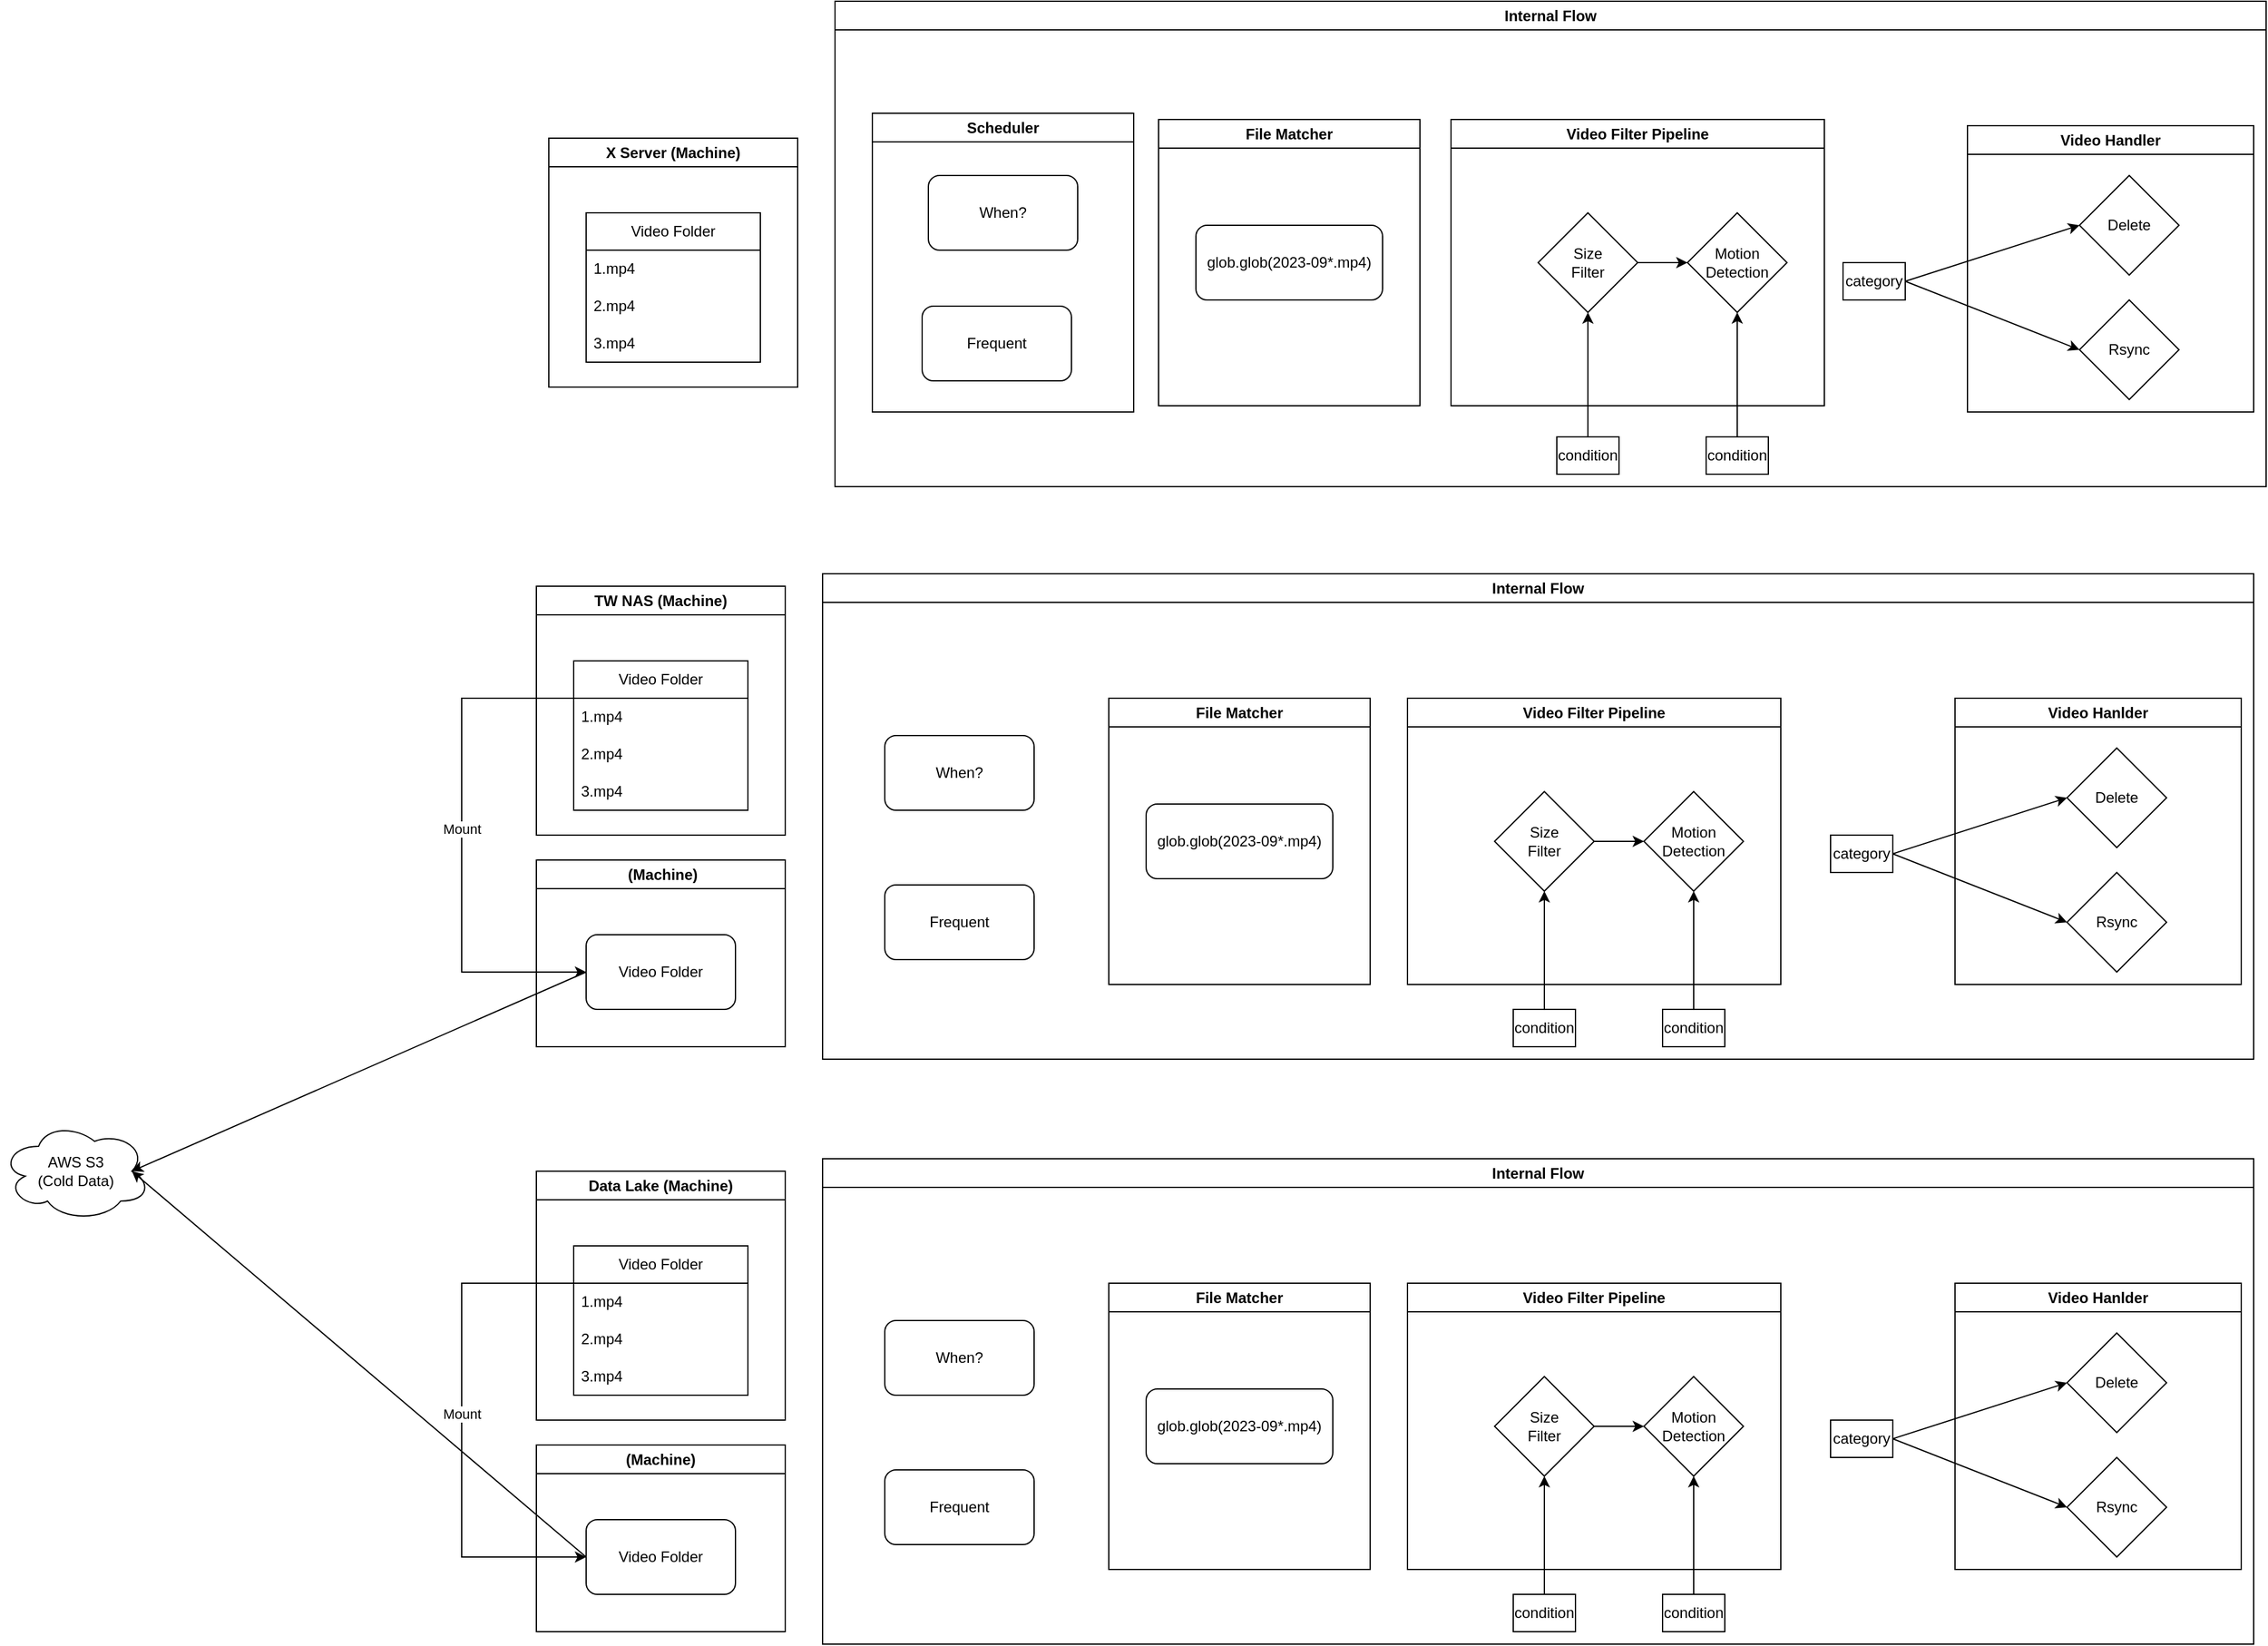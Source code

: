 <mxfile version="21.6.8" type="github">
  <diagram name="Page-1" id="Lj5eDobAINOCekzyXfLq">
    <mxGraphModel dx="2594" dy="957" grid="1" gridSize="10" guides="1" tooltips="1" connect="1" arrows="1" fold="1" page="1" pageScale="1" pageWidth="850" pageHeight="1100" math="0" shadow="0">
      <root>
        <mxCell id="0" />
        <mxCell id="1" parent="0" />
        <mxCell id="y1gU6epdjxo3scdV93dv-2" value="X Server (Machine)" style="swimlane;whiteSpace=wrap;html=1;" vertex="1" parent="1">
          <mxGeometry x="-300" y="660" width="200" height="200" as="geometry" />
        </mxCell>
        <mxCell id="y1gU6epdjxo3scdV93dv-4" value="Video Folder" style="swimlane;fontStyle=0;childLayout=stackLayout;horizontal=1;startSize=30;horizontalStack=0;resizeParent=1;resizeParentMax=0;resizeLast=0;collapsible=1;marginBottom=0;whiteSpace=wrap;html=1;" vertex="1" parent="y1gU6epdjxo3scdV93dv-2">
          <mxGeometry x="30" y="60" width="140" height="120" as="geometry" />
        </mxCell>
        <mxCell id="y1gU6epdjxo3scdV93dv-5" value="1.mp4" style="text;strokeColor=none;fillColor=none;align=left;verticalAlign=middle;spacingLeft=4;spacingRight=4;overflow=hidden;points=[[0,0.5],[1,0.5]];portConstraint=eastwest;rotatable=0;whiteSpace=wrap;html=1;" vertex="1" parent="y1gU6epdjxo3scdV93dv-4">
          <mxGeometry y="30" width="140" height="30" as="geometry" />
        </mxCell>
        <mxCell id="y1gU6epdjxo3scdV93dv-6" value="2.mp4" style="text;strokeColor=none;fillColor=none;align=left;verticalAlign=middle;spacingLeft=4;spacingRight=4;overflow=hidden;points=[[0,0.5],[1,0.5]];portConstraint=eastwest;rotatable=0;whiteSpace=wrap;html=1;" vertex="1" parent="y1gU6epdjxo3scdV93dv-4">
          <mxGeometry y="60" width="140" height="30" as="geometry" />
        </mxCell>
        <mxCell id="y1gU6epdjxo3scdV93dv-7" value="3.mp4" style="text;strokeColor=none;fillColor=none;align=left;verticalAlign=middle;spacingLeft=4;spacingRight=4;overflow=hidden;points=[[0,0.5],[1,0.5]];portConstraint=eastwest;rotatable=0;whiteSpace=wrap;html=1;" vertex="1" parent="y1gU6epdjxo3scdV93dv-4">
          <mxGeometry y="90" width="140" height="30" as="geometry" />
        </mxCell>
        <mxCell id="y1gU6epdjxo3scdV93dv-22" value="TW NAS (Machine)" style="swimlane;whiteSpace=wrap;html=1;startSize=23;" vertex="1" parent="1">
          <mxGeometry x="-310" y="1020" width="200" height="200" as="geometry" />
        </mxCell>
        <mxCell id="y1gU6epdjxo3scdV93dv-23" value="Video Folder" style="swimlane;fontStyle=0;childLayout=stackLayout;horizontal=1;startSize=30;horizontalStack=0;resizeParent=1;resizeParentMax=0;resizeLast=0;collapsible=1;marginBottom=0;whiteSpace=wrap;html=1;" vertex="1" parent="y1gU6epdjxo3scdV93dv-22">
          <mxGeometry x="30" y="60" width="140" height="120" as="geometry" />
        </mxCell>
        <mxCell id="y1gU6epdjxo3scdV93dv-24" value="1.mp4" style="text;strokeColor=none;fillColor=none;align=left;verticalAlign=middle;spacingLeft=4;spacingRight=4;overflow=hidden;points=[[0,0.5],[1,0.5]];portConstraint=eastwest;rotatable=0;whiteSpace=wrap;html=1;" vertex="1" parent="y1gU6epdjxo3scdV93dv-23">
          <mxGeometry y="30" width="140" height="30" as="geometry" />
        </mxCell>
        <mxCell id="y1gU6epdjxo3scdV93dv-25" value="2.mp4" style="text;strokeColor=none;fillColor=none;align=left;verticalAlign=middle;spacingLeft=4;spacingRight=4;overflow=hidden;points=[[0,0.5],[1,0.5]];portConstraint=eastwest;rotatable=0;whiteSpace=wrap;html=1;" vertex="1" parent="y1gU6epdjxo3scdV93dv-23">
          <mxGeometry y="60" width="140" height="30" as="geometry" />
        </mxCell>
        <mxCell id="y1gU6epdjxo3scdV93dv-26" value="3.mp4" style="text;strokeColor=none;fillColor=none;align=left;verticalAlign=middle;spacingLeft=4;spacingRight=4;overflow=hidden;points=[[0,0.5],[1,0.5]];portConstraint=eastwest;rotatable=0;whiteSpace=wrap;html=1;" vertex="1" parent="y1gU6epdjxo3scdV93dv-23">
          <mxGeometry y="90" width="140" height="30" as="geometry" />
        </mxCell>
        <mxCell id="y1gU6epdjxo3scdV93dv-71" value="Internal Flow" style="swimlane;whiteSpace=wrap;html=1;" vertex="1" parent="1">
          <mxGeometry x="-70" y="550" width="1150" height="390" as="geometry" />
        </mxCell>
        <mxCell id="y1gU6epdjxo3scdV93dv-59" value="Video Handler" style="swimlane;whiteSpace=wrap;html=1;" vertex="1" parent="y1gU6epdjxo3scdV93dv-71">
          <mxGeometry x="910" y="100" width="230" height="230" as="geometry" />
        </mxCell>
        <mxCell id="y1gU6epdjxo3scdV93dv-60" value="Delete" style="rhombus;whiteSpace=wrap;html=1;" vertex="1" parent="y1gU6epdjxo3scdV93dv-59">
          <mxGeometry x="90" y="40" width="80" height="80" as="geometry" />
        </mxCell>
        <mxCell id="y1gU6epdjxo3scdV93dv-63" value="Rsync" style="rhombus;whiteSpace=wrap;html=1;" vertex="1" parent="y1gU6epdjxo3scdV93dv-59">
          <mxGeometry x="90" y="140" width="80" height="80" as="geometry" />
        </mxCell>
        <mxCell id="y1gU6epdjxo3scdV93dv-67" value="category" style="rounded=0;whiteSpace=wrap;html=1;" vertex="1" parent="y1gU6epdjxo3scdV93dv-71">
          <mxGeometry x="810" y="210" width="50" height="30" as="geometry" />
        </mxCell>
        <mxCell id="y1gU6epdjxo3scdV93dv-68" value="" style="endArrow=classic;html=1;rounded=0;exitX=1;exitY=0.5;exitDx=0;exitDy=0;entryX=0;entryY=0.5;entryDx=0;entryDy=0;" edge="1" parent="y1gU6epdjxo3scdV93dv-71" source="y1gU6epdjxo3scdV93dv-67" target="y1gU6epdjxo3scdV93dv-60">
          <mxGeometry width="50" height="50" relative="1" as="geometry">
            <mxPoint x="530" y="300" as="sourcePoint" />
            <mxPoint x="580" y="250" as="targetPoint" />
          </mxGeometry>
        </mxCell>
        <mxCell id="y1gU6epdjxo3scdV93dv-69" value="" style="endArrow=classic;html=1;rounded=0;exitX=1;exitY=0.5;exitDx=0;exitDy=0;entryX=0;entryY=0.5;entryDx=0;entryDy=0;" edge="1" parent="y1gU6epdjxo3scdV93dv-71" source="y1gU6epdjxo3scdV93dv-67" target="y1gU6epdjxo3scdV93dv-63">
          <mxGeometry width="50" height="50" relative="1" as="geometry">
            <mxPoint x="530" y="300" as="sourcePoint" />
            <mxPoint x="580" y="250" as="targetPoint" />
          </mxGeometry>
        </mxCell>
        <mxCell id="y1gU6epdjxo3scdV93dv-49" value="Video Filter Pipeline" style="swimlane;whiteSpace=wrap;html=1;" vertex="1" parent="y1gU6epdjxo3scdV93dv-71">
          <mxGeometry x="495" y="95" width="300" height="230" as="geometry" />
        </mxCell>
        <mxCell id="y1gU6epdjxo3scdV93dv-51" value="Size&lt;br&gt;Filter" style="rhombus;whiteSpace=wrap;html=1;" vertex="1" parent="y1gU6epdjxo3scdV93dv-49">
          <mxGeometry x="70" y="75" width="80" height="80" as="geometry" />
        </mxCell>
        <mxCell id="y1gU6epdjxo3scdV93dv-54" value="Motion Detection" style="rhombus;whiteSpace=wrap;html=1;" vertex="1" parent="y1gU6epdjxo3scdV93dv-49">
          <mxGeometry x="190" y="75" width="80" height="80" as="geometry" />
        </mxCell>
        <mxCell id="y1gU6epdjxo3scdV93dv-55" value="" style="endArrow=classic;html=1;rounded=0;exitX=1;exitY=0.5;exitDx=0;exitDy=0;entryX=0;entryY=0.5;entryDx=0;entryDy=0;" edge="1" parent="y1gU6epdjxo3scdV93dv-49" source="y1gU6epdjxo3scdV93dv-51" target="y1gU6epdjxo3scdV93dv-54">
          <mxGeometry width="50" height="50" relative="1" as="geometry">
            <mxPoint x="110" y="240" as="sourcePoint" />
            <mxPoint x="160" y="190" as="targetPoint" />
          </mxGeometry>
        </mxCell>
        <mxCell id="y1gU6epdjxo3scdV93dv-56" value="condition" style="rounded=0;whiteSpace=wrap;html=1;" vertex="1" parent="y1gU6epdjxo3scdV93dv-71">
          <mxGeometry x="700" y="350" width="50" height="30" as="geometry" />
        </mxCell>
        <mxCell id="y1gU6epdjxo3scdV93dv-57" value="" style="endArrow=classic;html=1;rounded=0;exitX=0.5;exitY=0;exitDx=0;exitDy=0;entryX=0.5;entryY=1;entryDx=0;entryDy=0;" edge="1" parent="y1gU6epdjxo3scdV93dv-71" source="y1gU6epdjxo3scdV93dv-56" target="y1gU6epdjxo3scdV93dv-54">
          <mxGeometry width="50" height="50" relative="1" as="geometry">
            <mxPoint x="480" y="340" as="sourcePoint" />
            <mxPoint x="530" y="290" as="targetPoint" />
          </mxGeometry>
        </mxCell>
        <mxCell id="y1gU6epdjxo3scdV93dv-52" value="condition" style="rounded=0;whiteSpace=wrap;html=1;" vertex="1" parent="y1gU6epdjxo3scdV93dv-71">
          <mxGeometry x="580" y="350" width="50" height="30" as="geometry" />
        </mxCell>
        <mxCell id="y1gU6epdjxo3scdV93dv-53" value="" style="endArrow=classic;html=1;rounded=0;exitX=0.5;exitY=0;exitDx=0;exitDy=0;entryX=0.5;entryY=1;entryDx=0;entryDy=0;" edge="1" parent="y1gU6epdjxo3scdV93dv-71" source="y1gU6epdjxo3scdV93dv-52" target="y1gU6epdjxo3scdV93dv-51">
          <mxGeometry width="50" height="50" relative="1" as="geometry">
            <mxPoint x="480" y="340" as="sourcePoint" />
            <mxPoint x="530" y="290" as="targetPoint" />
          </mxGeometry>
        </mxCell>
        <mxCell id="y1gU6epdjxo3scdV93dv-18" value="File Matcher" style="swimlane;whiteSpace=wrap;html=1;" vertex="1" parent="y1gU6epdjxo3scdV93dv-71">
          <mxGeometry x="260" y="95" width="210" height="230" as="geometry" />
        </mxCell>
        <mxCell id="y1gU6epdjxo3scdV93dv-58" value="glob.glob(2023-09*.mp4)" style="rounded=1;whiteSpace=wrap;html=1;" vertex="1" parent="y1gU6epdjxo3scdV93dv-18">
          <mxGeometry x="30" y="85" width="150" height="60" as="geometry" />
        </mxCell>
        <mxCell id="y1gU6epdjxo3scdV93dv-151" value="Scheduler" style="swimlane;whiteSpace=wrap;html=1;" vertex="1" parent="y1gU6epdjxo3scdV93dv-71">
          <mxGeometry x="30" y="90" width="210" height="240" as="geometry" />
        </mxCell>
        <mxCell id="y1gU6epdjxo3scdV93dv-19" value="When?" style="rounded=1;whiteSpace=wrap;html=1;" vertex="1" parent="y1gU6epdjxo3scdV93dv-151">
          <mxGeometry x="45" y="50" width="120" height="60" as="geometry" />
        </mxCell>
        <mxCell id="y1gU6epdjxo3scdV93dv-21" value="Frequent" style="rounded=1;whiteSpace=wrap;html=1;" vertex="1" parent="y1gU6epdjxo3scdV93dv-151">
          <mxGeometry x="40" y="155" width="120" height="60" as="geometry" />
        </mxCell>
        <mxCell id="y1gU6epdjxo3scdV93dv-73" value="Internal Flow" style="swimlane;whiteSpace=wrap;html=1;" vertex="1" parent="1">
          <mxGeometry x="-80" y="1010" width="1150" height="390" as="geometry" />
        </mxCell>
        <mxCell id="y1gU6epdjxo3scdV93dv-74" value="Video Hanlder" style="swimlane;whiteSpace=wrap;html=1;" vertex="1" parent="y1gU6epdjxo3scdV93dv-73">
          <mxGeometry x="910" y="100" width="230" height="230" as="geometry" />
        </mxCell>
        <mxCell id="y1gU6epdjxo3scdV93dv-75" value="Delete" style="rhombus;whiteSpace=wrap;html=1;" vertex="1" parent="y1gU6epdjxo3scdV93dv-74">
          <mxGeometry x="90" y="40" width="80" height="80" as="geometry" />
        </mxCell>
        <mxCell id="y1gU6epdjxo3scdV93dv-76" value="Rsync" style="rhombus;whiteSpace=wrap;html=1;" vertex="1" parent="y1gU6epdjxo3scdV93dv-74">
          <mxGeometry x="90" y="140" width="80" height="80" as="geometry" />
        </mxCell>
        <mxCell id="y1gU6epdjxo3scdV93dv-77" value="category" style="rounded=0;whiteSpace=wrap;html=1;" vertex="1" parent="y1gU6epdjxo3scdV93dv-73">
          <mxGeometry x="810" y="210" width="50" height="30" as="geometry" />
        </mxCell>
        <mxCell id="y1gU6epdjxo3scdV93dv-78" value="" style="endArrow=classic;html=1;rounded=0;exitX=1;exitY=0.5;exitDx=0;exitDy=0;entryX=0;entryY=0.5;entryDx=0;entryDy=0;" edge="1" parent="y1gU6epdjxo3scdV93dv-73" source="y1gU6epdjxo3scdV93dv-77" target="y1gU6epdjxo3scdV93dv-75">
          <mxGeometry width="50" height="50" relative="1" as="geometry">
            <mxPoint x="530" y="300" as="sourcePoint" />
            <mxPoint x="580" y="250" as="targetPoint" />
          </mxGeometry>
        </mxCell>
        <mxCell id="y1gU6epdjxo3scdV93dv-79" value="" style="endArrow=classic;html=1;rounded=0;exitX=1;exitY=0.5;exitDx=0;exitDy=0;entryX=0;entryY=0.5;entryDx=0;entryDy=0;" edge="1" parent="y1gU6epdjxo3scdV93dv-73" source="y1gU6epdjxo3scdV93dv-77" target="y1gU6epdjxo3scdV93dv-76">
          <mxGeometry width="50" height="50" relative="1" as="geometry">
            <mxPoint x="530" y="300" as="sourcePoint" />
            <mxPoint x="580" y="250" as="targetPoint" />
          </mxGeometry>
        </mxCell>
        <mxCell id="y1gU6epdjxo3scdV93dv-80" value="Video Filter Pipeline" style="swimlane;whiteSpace=wrap;html=1;" vertex="1" parent="y1gU6epdjxo3scdV93dv-73">
          <mxGeometry x="470" y="100" width="300" height="230" as="geometry" />
        </mxCell>
        <mxCell id="y1gU6epdjxo3scdV93dv-81" value="Size&lt;br&gt;Filter" style="rhombus;whiteSpace=wrap;html=1;" vertex="1" parent="y1gU6epdjxo3scdV93dv-80">
          <mxGeometry x="70" y="75" width="80" height="80" as="geometry" />
        </mxCell>
        <mxCell id="y1gU6epdjxo3scdV93dv-82" value="Motion Detection" style="rhombus;whiteSpace=wrap;html=1;" vertex="1" parent="y1gU6epdjxo3scdV93dv-80">
          <mxGeometry x="190" y="75" width="80" height="80" as="geometry" />
        </mxCell>
        <mxCell id="y1gU6epdjxo3scdV93dv-83" value="" style="endArrow=classic;html=1;rounded=0;exitX=1;exitY=0.5;exitDx=0;exitDy=0;entryX=0;entryY=0.5;entryDx=0;entryDy=0;" edge="1" parent="y1gU6epdjxo3scdV93dv-80" source="y1gU6epdjxo3scdV93dv-81" target="y1gU6epdjxo3scdV93dv-82">
          <mxGeometry width="50" height="50" relative="1" as="geometry">
            <mxPoint x="110" y="240" as="sourcePoint" />
            <mxPoint x="160" y="190" as="targetPoint" />
          </mxGeometry>
        </mxCell>
        <mxCell id="y1gU6epdjxo3scdV93dv-84" value="condition" style="rounded=0;whiteSpace=wrap;html=1;" vertex="1" parent="y1gU6epdjxo3scdV93dv-73">
          <mxGeometry x="675" y="350" width="50" height="30" as="geometry" />
        </mxCell>
        <mxCell id="y1gU6epdjxo3scdV93dv-85" value="" style="endArrow=classic;html=1;rounded=0;exitX=0.5;exitY=0;exitDx=0;exitDy=0;entryX=0.5;entryY=1;entryDx=0;entryDy=0;" edge="1" parent="y1gU6epdjxo3scdV93dv-73" source="y1gU6epdjxo3scdV93dv-84" target="y1gU6epdjxo3scdV93dv-82">
          <mxGeometry width="50" height="50" relative="1" as="geometry">
            <mxPoint x="480" y="340" as="sourcePoint" />
            <mxPoint x="530" y="290" as="targetPoint" />
          </mxGeometry>
        </mxCell>
        <mxCell id="y1gU6epdjxo3scdV93dv-86" value="condition" style="rounded=0;whiteSpace=wrap;html=1;" vertex="1" parent="y1gU6epdjxo3scdV93dv-73">
          <mxGeometry x="555" y="350" width="50" height="30" as="geometry" />
        </mxCell>
        <mxCell id="y1gU6epdjxo3scdV93dv-87" value="" style="endArrow=classic;html=1;rounded=0;exitX=0.5;exitY=0;exitDx=0;exitDy=0;entryX=0.5;entryY=1;entryDx=0;entryDy=0;" edge="1" parent="y1gU6epdjxo3scdV93dv-73" source="y1gU6epdjxo3scdV93dv-86" target="y1gU6epdjxo3scdV93dv-81">
          <mxGeometry width="50" height="50" relative="1" as="geometry">
            <mxPoint x="480" y="340" as="sourcePoint" />
            <mxPoint x="530" y="290" as="targetPoint" />
          </mxGeometry>
        </mxCell>
        <mxCell id="y1gU6epdjxo3scdV93dv-88" value="File Matcher" style="swimlane;whiteSpace=wrap;html=1;" vertex="1" parent="y1gU6epdjxo3scdV93dv-73">
          <mxGeometry x="230" y="100" width="210" height="230" as="geometry" />
        </mxCell>
        <mxCell id="y1gU6epdjxo3scdV93dv-89" value="glob.glob(2023-09*.mp4)" style="rounded=1;whiteSpace=wrap;html=1;" vertex="1" parent="y1gU6epdjxo3scdV93dv-88">
          <mxGeometry x="30" y="85" width="150" height="60" as="geometry" />
        </mxCell>
        <mxCell id="y1gU6epdjxo3scdV93dv-90" value="Frequent" style="rounded=1;whiteSpace=wrap;html=1;" vertex="1" parent="y1gU6epdjxo3scdV93dv-73">
          <mxGeometry x="50" y="250" width="120" height="60" as="geometry" />
        </mxCell>
        <mxCell id="y1gU6epdjxo3scdV93dv-91" value="When?" style="rounded=1;whiteSpace=wrap;html=1;" vertex="1" parent="y1gU6epdjxo3scdV93dv-73">
          <mxGeometry x="50" y="130" width="120" height="60" as="geometry" />
        </mxCell>
        <mxCell id="y1gU6epdjxo3scdV93dv-92" value="&amp;nbsp;(Machine)" style="swimlane;whiteSpace=wrap;html=1;startSize=23;" vertex="1" parent="1">
          <mxGeometry x="-310" y="1240" width="200" height="150" as="geometry" />
        </mxCell>
        <mxCell id="y1gU6epdjxo3scdV93dv-97" value="Video Folder" style="rounded=1;whiteSpace=wrap;html=1;" vertex="1" parent="y1gU6epdjxo3scdV93dv-92">
          <mxGeometry x="40" y="60" width="120" height="60" as="geometry" />
        </mxCell>
        <mxCell id="y1gU6epdjxo3scdV93dv-98" value="" style="endArrow=classic;html=1;rounded=0;exitX=0;exitY=0.25;exitDx=0;exitDy=0;entryX=0;entryY=0.5;entryDx=0;entryDy=0;" edge="1" parent="1" source="y1gU6epdjxo3scdV93dv-23" target="y1gU6epdjxo3scdV93dv-97">
          <mxGeometry width="50" height="50" relative="1" as="geometry">
            <mxPoint x="-30" y="1170" as="sourcePoint" />
            <mxPoint x="-642.667" y="1180" as="targetPoint" />
            <Array as="points">
              <mxPoint x="-370" y="1110" />
              <mxPoint x="-370" y="1330" />
            </Array>
          </mxGeometry>
        </mxCell>
        <mxCell id="y1gU6epdjxo3scdV93dv-99" value="Mount" style="edgeLabel;html=1;align=center;verticalAlign=middle;resizable=0;points=[];" vertex="1" connectable="0" parent="y1gU6epdjxo3scdV93dv-98">
          <mxGeometry x="-0.035" y="-4" relative="1" as="geometry">
            <mxPoint x="4" y="-3" as="offset" />
          </mxGeometry>
        </mxCell>
        <mxCell id="y1gU6epdjxo3scdV93dv-114" value="Data Lake (Machine)" style="swimlane;whiteSpace=wrap;html=1;startSize=23;" vertex="1" parent="1">
          <mxGeometry x="-310" y="1490" width="200" height="200" as="geometry" />
        </mxCell>
        <mxCell id="y1gU6epdjxo3scdV93dv-115" value="Video Folder" style="swimlane;fontStyle=0;childLayout=stackLayout;horizontal=1;startSize=30;horizontalStack=0;resizeParent=1;resizeParentMax=0;resizeLast=0;collapsible=1;marginBottom=0;whiteSpace=wrap;html=1;" vertex="1" parent="y1gU6epdjxo3scdV93dv-114">
          <mxGeometry x="30" y="60" width="140" height="120" as="geometry" />
        </mxCell>
        <mxCell id="y1gU6epdjxo3scdV93dv-116" value="1.mp4" style="text;strokeColor=none;fillColor=none;align=left;verticalAlign=middle;spacingLeft=4;spacingRight=4;overflow=hidden;points=[[0,0.5],[1,0.5]];portConstraint=eastwest;rotatable=0;whiteSpace=wrap;html=1;" vertex="1" parent="y1gU6epdjxo3scdV93dv-115">
          <mxGeometry y="30" width="140" height="30" as="geometry" />
        </mxCell>
        <mxCell id="y1gU6epdjxo3scdV93dv-117" value="2.mp4" style="text;strokeColor=none;fillColor=none;align=left;verticalAlign=middle;spacingLeft=4;spacingRight=4;overflow=hidden;points=[[0,0.5],[1,0.5]];portConstraint=eastwest;rotatable=0;whiteSpace=wrap;html=1;" vertex="1" parent="y1gU6epdjxo3scdV93dv-115">
          <mxGeometry y="60" width="140" height="30" as="geometry" />
        </mxCell>
        <mxCell id="y1gU6epdjxo3scdV93dv-118" value="3.mp4" style="text;strokeColor=none;fillColor=none;align=left;verticalAlign=middle;spacingLeft=4;spacingRight=4;overflow=hidden;points=[[0,0.5],[1,0.5]];portConstraint=eastwest;rotatable=0;whiteSpace=wrap;html=1;" vertex="1" parent="y1gU6epdjxo3scdV93dv-115">
          <mxGeometry y="90" width="140" height="30" as="geometry" />
        </mxCell>
        <mxCell id="y1gU6epdjxo3scdV93dv-119" value="Internal Flow" style="swimlane;whiteSpace=wrap;html=1;" vertex="1" parent="1">
          <mxGeometry x="-80" y="1480" width="1150" height="390" as="geometry" />
        </mxCell>
        <mxCell id="y1gU6epdjxo3scdV93dv-120" value="Video Hanlder" style="swimlane;whiteSpace=wrap;html=1;" vertex="1" parent="y1gU6epdjxo3scdV93dv-119">
          <mxGeometry x="910" y="100" width="230" height="230" as="geometry" />
        </mxCell>
        <mxCell id="y1gU6epdjxo3scdV93dv-121" value="Delete" style="rhombus;whiteSpace=wrap;html=1;" vertex="1" parent="y1gU6epdjxo3scdV93dv-120">
          <mxGeometry x="90" y="40" width="80" height="80" as="geometry" />
        </mxCell>
        <mxCell id="y1gU6epdjxo3scdV93dv-122" value="Rsync" style="rhombus;whiteSpace=wrap;html=1;" vertex="1" parent="y1gU6epdjxo3scdV93dv-120">
          <mxGeometry x="90" y="140" width="80" height="80" as="geometry" />
        </mxCell>
        <mxCell id="y1gU6epdjxo3scdV93dv-123" value="category" style="rounded=0;whiteSpace=wrap;html=1;" vertex="1" parent="y1gU6epdjxo3scdV93dv-119">
          <mxGeometry x="810" y="210" width="50" height="30" as="geometry" />
        </mxCell>
        <mxCell id="y1gU6epdjxo3scdV93dv-124" value="" style="endArrow=classic;html=1;rounded=0;exitX=1;exitY=0.5;exitDx=0;exitDy=0;entryX=0;entryY=0.5;entryDx=0;entryDy=0;" edge="1" parent="y1gU6epdjxo3scdV93dv-119" source="y1gU6epdjxo3scdV93dv-123" target="y1gU6epdjxo3scdV93dv-121">
          <mxGeometry width="50" height="50" relative="1" as="geometry">
            <mxPoint x="530" y="300" as="sourcePoint" />
            <mxPoint x="580" y="250" as="targetPoint" />
          </mxGeometry>
        </mxCell>
        <mxCell id="y1gU6epdjxo3scdV93dv-125" value="" style="endArrow=classic;html=1;rounded=0;exitX=1;exitY=0.5;exitDx=0;exitDy=0;entryX=0;entryY=0.5;entryDx=0;entryDy=0;" edge="1" parent="y1gU6epdjxo3scdV93dv-119" source="y1gU6epdjxo3scdV93dv-123" target="y1gU6epdjxo3scdV93dv-122">
          <mxGeometry width="50" height="50" relative="1" as="geometry">
            <mxPoint x="530" y="300" as="sourcePoint" />
            <mxPoint x="580" y="250" as="targetPoint" />
          </mxGeometry>
        </mxCell>
        <mxCell id="y1gU6epdjxo3scdV93dv-126" value="Video Filter Pipeline" style="swimlane;whiteSpace=wrap;html=1;" vertex="1" parent="y1gU6epdjxo3scdV93dv-119">
          <mxGeometry x="470" y="100" width="300" height="230" as="geometry" />
        </mxCell>
        <mxCell id="y1gU6epdjxo3scdV93dv-127" value="Size&lt;br&gt;Filter" style="rhombus;whiteSpace=wrap;html=1;" vertex="1" parent="y1gU6epdjxo3scdV93dv-126">
          <mxGeometry x="70" y="75" width="80" height="80" as="geometry" />
        </mxCell>
        <mxCell id="y1gU6epdjxo3scdV93dv-128" value="Motion Detection" style="rhombus;whiteSpace=wrap;html=1;" vertex="1" parent="y1gU6epdjxo3scdV93dv-126">
          <mxGeometry x="190" y="75" width="80" height="80" as="geometry" />
        </mxCell>
        <mxCell id="y1gU6epdjxo3scdV93dv-129" value="" style="endArrow=classic;html=1;rounded=0;exitX=1;exitY=0.5;exitDx=0;exitDy=0;entryX=0;entryY=0.5;entryDx=0;entryDy=0;" edge="1" parent="y1gU6epdjxo3scdV93dv-126" source="y1gU6epdjxo3scdV93dv-127" target="y1gU6epdjxo3scdV93dv-128">
          <mxGeometry width="50" height="50" relative="1" as="geometry">
            <mxPoint x="110" y="240" as="sourcePoint" />
            <mxPoint x="160" y="190" as="targetPoint" />
          </mxGeometry>
        </mxCell>
        <mxCell id="y1gU6epdjxo3scdV93dv-130" value="condition" style="rounded=0;whiteSpace=wrap;html=1;" vertex="1" parent="y1gU6epdjxo3scdV93dv-119">
          <mxGeometry x="675" y="350" width="50" height="30" as="geometry" />
        </mxCell>
        <mxCell id="y1gU6epdjxo3scdV93dv-131" value="" style="endArrow=classic;html=1;rounded=0;exitX=0.5;exitY=0;exitDx=0;exitDy=0;entryX=0.5;entryY=1;entryDx=0;entryDy=0;" edge="1" parent="y1gU6epdjxo3scdV93dv-119" source="y1gU6epdjxo3scdV93dv-130" target="y1gU6epdjxo3scdV93dv-128">
          <mxGeometry width="50" height="50" relative="1" as="geometry">
            <mxPoint x="480" y="340" as="sourcePoint" />
            <mxPoint x="530" y="290" as="targetPoint" />
          </mxGeometry>
        </mxCell>
        <mxCell id="y1gU6epdjxo3scdV93dv-132" value="condition" style="rounded=0;whiteSpace=wrap;html=1;" vertex="1" parent="y1gU6epdjxo3scdV93dv-119">
          <mxGeometry x="555" y="350" width="50" height="30" as="geometry" />
        </mxCell>
        <mxCell id="y1gU6epdjxo3scdV93dv-133" value="" style="endArrow=classic;html=1;rounded=0;exitX=0.5;exitY=0;exitDx=0;exitDy=0;entryX=0.5;entryY=1;entryDx=0;entryDy=0;" edge="1" parent="y1gU6epdjxo3scdV93dv-119" source="y1gU6epdjxo3scdV93dv-132" target="y1gU6epdjxo3scdV93dv-127">
          <mxGeometry width="50" height="50" relative="1" as="geometry">
            <mxPoint x="480" y="340" as="sourcePoint" />
            <mxPoint x="530" y="290" as="targetPoint" />
          </mxGeometry>
        </mxCell>
        <mxCell id="y1gU6epdjxo3scdV93dv-134" value="File Matcher" style="swimlane;whiteSpace=wrap;html=1;" vertex="1" parent="y1gU6epdjxo3scdV93dv-119">
          <mxGeometry x="230" y="100" width="210" height="230" as="geometry" />
        </mxCell>
        <mxCell id="y1gU6epdjxo3scdV93dv-135" value="glob.glob(2023-09*.mp4)" style="rounded=1;whiteSpace=wrap;html=1;" vertex="1" parent="y1gU6epdjxo3scdV93dv-134">
          <mxGeometry x="30" y="85" width="150" height="60" as="geometry" />
        </mxCell>
        <mxCell id="y1gU6epdjxo3scdV93dv-136" value="Frequent" style="rounded=1;whiteSpace=wrap;html=1;" vertex="1" parent="y1gU6epdjxo3scdV93dv-119">
          <mxGeometry x="50" y="250" width="120" height="60" as="geometry" />
        </mxCell>
        <mxCell id="y1gU6epdjxo3scdV93dv-137" value="When?" style="rounded=1;whiteSpace=wrap;html=1;" vertex="1" parent="y1gU6epdjxo3scdV93dv-119">
          <mxGeometry x="50" y="130" width="120" height="60" as="geometry" />
        </mxCell>
        <mxCell id="y1gU6epdjxo3scdV93dv-138" value="(Machine)" style="swimlane;whiteSpace=wrap;html=1;startSize=23;" vertex="1" parent="1">
          <mxGeometry x="-310" y="1710" width="200" height="150" as="geometry" />
        </mxCell>
        <mxCell id="y1gU6epdjxo3scdV93dv-139" value="Video Folder" style="rounded=1;whiteSpace=wrap;html=1;" vertex="1" parent="y1gU6epdjxo3scdV93dv-138">
          <mxGeometry x="40" y="60" width="120" height="60" as="geometry" />
        </mxCell>
        <mxCell id="y1gU6epdjxo3scdV93dv-140" value="" style="endArrow=classic;html=1;rounded=0;exitX=0;exitY=0.25;exitDx=0;exitDy=0;entryX=0;entryY=0.5;entryDx=0;entryDy=0;" edge="1" parent="1" source="y1gU6epdjxo3scdV93dv-115" target="y1gU6epdjxo3scdV93dv-139">
          <mxGeometry width="50" height="50" relative="1" as="geometry">
            <mxPoint x="-30" y="1640" as="sourcePoint" />
            <mxPoint x="-642.667" y="1650" as="targetPoint" />
            <Array as="points">
              <mxPoint x="-370" y="1580" />
              <mxPoint x="-370" y="1800" />
            </Array>
          </mxGeometry>
        </mxCell>
        <mxCell id="y1gU6epdjxo3scdV93dv-141" value="Mount" style="edgeLabel;html=1;align=center;verticalAlign=middle;resizable=0;points=[];" vertex="1" connectable="0" parent="y1gU6epdjxo3scdV93dv-140">
          <mxGeometry x="-0.035" y="-4" relative="1" as="geometry">
            <mxPoint x="4" y="-3" as="offset" />
          </mxGeometry>
        </mxCell>
        <mxCell id="y1gU6epdjxo3scdV93dv-147" value="AWS S3&lt;br&gt;(Cold Data)" style="ellipse;shape=cloud;whiteSpace=wrap;html=1;" vertex="1" parent="1">
          <mxGeometry x="-740" y="1450" width="120" height="80" as="geometry" />
        </mxCell>
        <mxCell id="y1gU6epdjxo3scdV93dv-149" value="" style="endArrow=classic;html=1;rounded=0;exitX=0;exitY=0.5;exitDx=0;exitDy=0;entryX=0.875;entryY=0.5;entryDx=0;entryDy=0;entryPerimeter=0;" edge="1" parent="1" source="y1gU6epdjxo3scdV93dv-97" target="y1gU6epdjxo3scdV93dv-147">
          <mxGeometry width="50" height="50" relative="1" as="geometry">
            <mxPoint x="-90" y="1350" as="sourcePoint" />
            <mxPoint x="-40" y="1300" as="targetPoint" />
          </mxGeometry>
        </mxCell>
        <mxCell id="y1gU6epdjxo3scdV93dv-150" value="" style="endArrow=classic;html=1;rounded=0;exitX=0;exitY=0.5;exitDx=0;exitDy=0;entryX=0.875;entryY=0.5;entryDx=0;entryDy=0;entryPerimeter=0;" edge="1" parent="1" source="y1gU6epdjxo3scdV93dv-139" target="y1gU6epdjxo3scdV93dv-147">
          <mxGeometry width="50" height="50" relative="1" as="geometry">
            <mxPoint x="-90" y="1350" as="sourcePoint" />
            <mxPoint x="-40" y="1300" as="targetPoint" />
          </mxGeometry>
        </mxCell>
      </root>
    </mxGraphModel>
  </diagram>
</mxfile>
